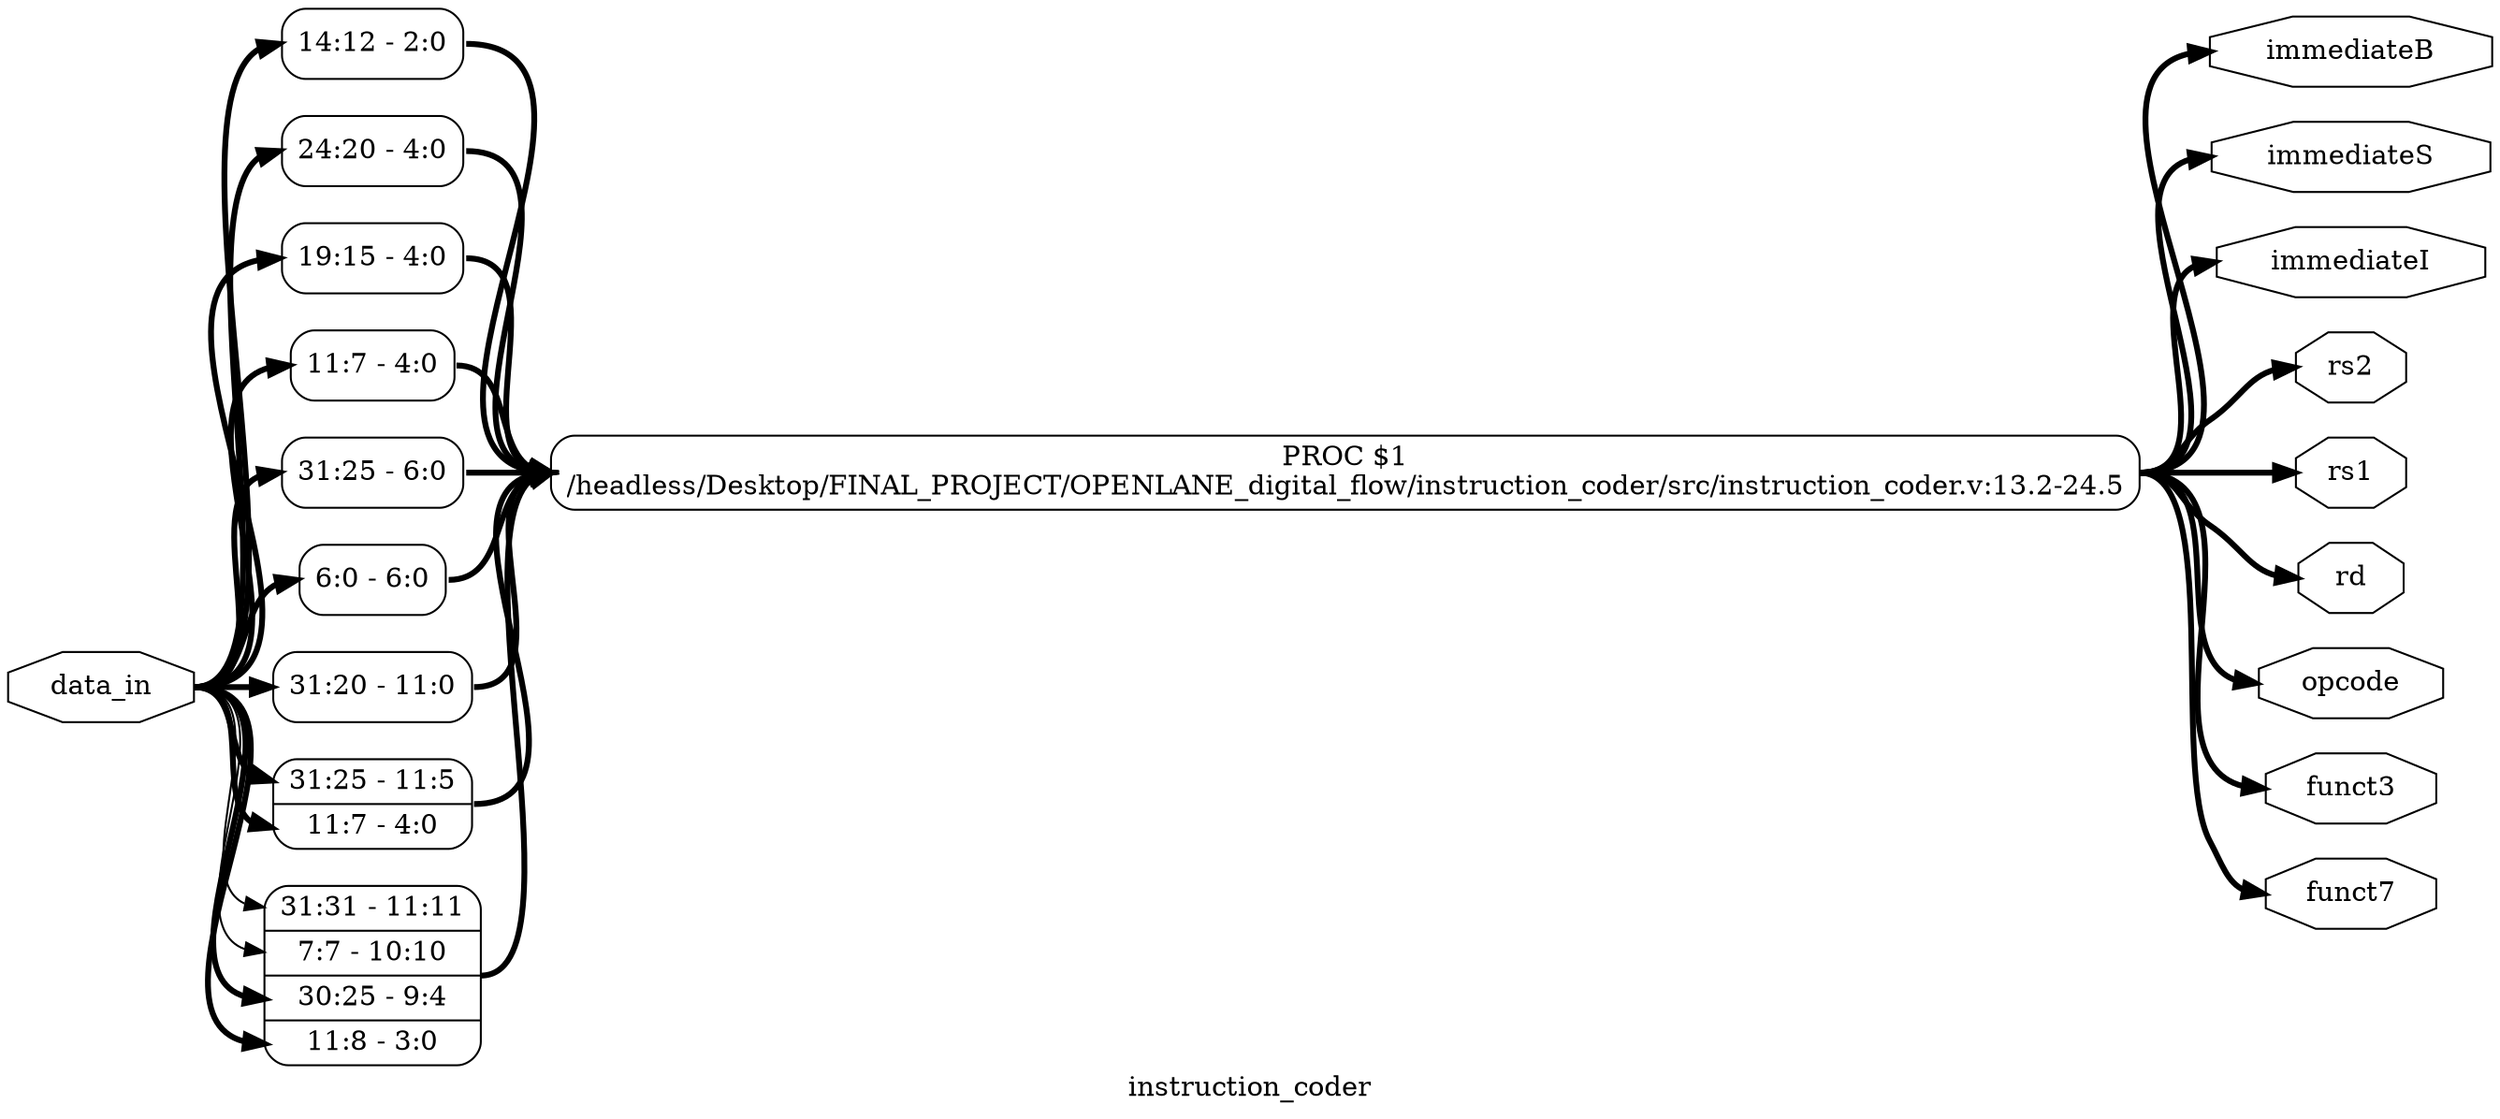 digraph "instruction_coder" {
label="instruction_coder";
rankdir="LR";
remincross=true;
n10 [ shape=octagon, label="immediateB", color="black", fontcolor="black" ];
n11 [ shape=octagon, label="immediateS", color="black", fontcolor="black" ];
n12 [ shape=octagon, label="immediateI", color="black", fontcolor="black" ];
n13 [ shape=octagon, label="rs2", color="black", fontcolor="black" ];
n14 [ shape=octagon, label="rs1", color="black", fontcolor="black" ];
n15 [ shape=octagon, label="rd", color="black", fontcolor="black" ];
n16 [ shape=octagon, label="opcode", color="black", fontcolor="black" ];
n17 [ shape=octagon, label="funct3", color="black", fontcolor="black" ];
n18 [ shape=octagon, label="funct7", color="black", fontcolor="black" ];
n19 [ shape=octagon, label="data_in", color="black", fontcolor="black" ];
x1 [ shape=record, style=rounded, label="<s0> 14:12 - 2:0 " ];
x2 [ shape=record, style=rounded, label="<s0> 24:20 - 4:0 " ];
x3 [ shape=record, style=rounded, label="<s0> 19:15 - 4:0 " ];
x4 [ shape=record, style=rounded, label="<s0> 11:7 - 4:0 " ];
x5 [ shape=record, style=rounded, label="<s0> 31:25 - 6:0 " ];
x6 [ shape=record, style=rounded, label="<s0> 6:0 - 6:0 " ];
x7 [ shape=record, style=rounded, label="<s0> 31:20 - 11:0 " ];
x8 [ shape=record, style=rounded, label="<s1> 31:25 - 11:5 |<s0> 11:7 - 4:0 " ];
x9 [ shape=record, style=rounded, label="<s3> 31:31 - 11:11 |<s2> 7:7 - 10:10 |<s1> 30:25 - 9:4 |<s0> 11:8 - 3:0 " ];
p0 [shape=box, style=rounded, label="PROC $1\n/headless/Desktop/FINAL_PROJECT/OPENLANE_digital_flow/instruction_coder/src/instruction_coder.v:13.2-24.5"];
p0:e -> n10:w [color="black", style="setlinewidth(3)", label=""];
p0:e -> n11:w [color="black", style="setlinewidth(3)", label=""];
p0:e -> n12:w [color="black", style="setlinewidth(3)", label=""];
p0:e -> n13:w [color="black", style="setlinewidth(3)", label=""];
p0:e -> n14:w [color="black", style="setlinewidth(3)", label=""];
p0:e -> n15:w [color="black", style="setlinewidth(3)", label=""];
p0:e -> n16:w [color="black", style="setlinewidth(3)", label=""];
p0:e -> n17:w [color="black", style="setlinewidth(3)", label=""];
p0:e -> n18:w [color="black", style="setlinewidth(3)", label=""];
n19:e -> x1:s0:w [color="black", style="setlinewidth(3)", label=""];
n19:e -> x2:s0:w [color="black", style="setlinewidth(3)", label=""];
n19:e -> x3:s0:w [color="black", style="setlinewidth(3)", label=""];
n19:e -> x4:s0:w [color="black", style="setlinewidth(3)", label=""];
n19:e -> x5:s0:w [color="black", style="setlinewidth(3)", label=""];
n19:e -> x6:s0:w [color="black", style="setlinewidth(3)", label=""];
n19:e -> x7:s0:w [color="black", style="setlinewidth(3)", label=""];
n19:e -> x8:s0:w [color="black", style="setlinewidth(3)", label=""];
n19:e -> x8:s1:w [color="black", style="setlinewidth(3)", label=""];
n19:e -> x9:s0:w [color="black", style="setlinewidth(3)", label=""];
n19:e -> x9:s1:w [color="black", style="setlinewidth(3)", label=""];
n19:e -> x9:s2:w [color="black", label=""];
n19:e -> x9:s3:w [color="black", label=""];
x1:e -> p0:w [color="black", style="setlinewidth(3)", label=""];
x2:e -> p0:w [color="black", style="setlinewidth(3)", label=""];
x3:e -> p0:w [color="black", style="setlinewidth(3)", label=""];
x4:e -> p0:w [color="black", style="setlinewidth(3)", label=""];
x5:e -> p0:w [color="black", style="setlinewidth(3)", label=""];
x6:e -> p0:w [color="black", style="setlinewidth(3)", label=""];
x7:e -> p0:w [color="black", style="setlinewidth(3)", label=""];
x8:e -> p0:w [color="black", style="setlinewidth(3)", label=""];
x9:e -> p0:w [color="black", style="setlinewidth(3)", label=""];
}
